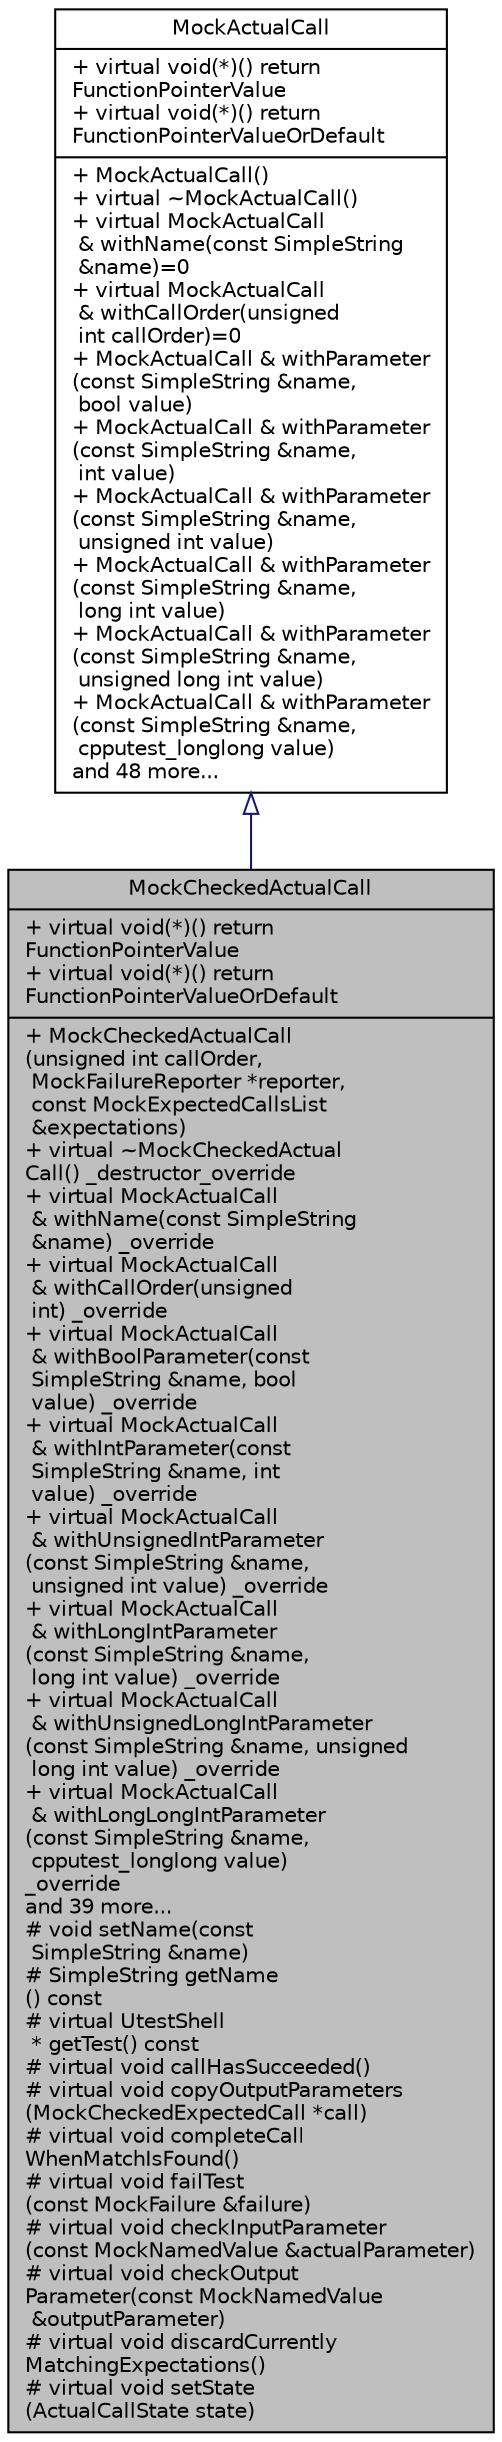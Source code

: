 digraph "MockCheckedActualCall"
{
 // LATEX_PDF_SIZE
  edge [fontname="Helvetica",fontsize="10",labelfontname="Helvetica",labelfontsize="10"];
  node [fontname="Helvetica",fontsize="10",shape=record];
  Node1 [label="{MockCheckedActualCall\n|+ virtual void(*)() return\lFunctionPointerValue\l+ virtual void(*)() return\lFunctionPointerValueOrDefault\l|+  MockCheckedActualCall\l(unsigned int callOrder,\l MockFailureReporter *reporter,\l const MockExpectedCallsList\l &expectations)\l+ virtual ~MockCheckedActual\lCall() _destructor_override\l+ virtual MockActualCall\l & withName(const SimpleString\l &name) _override\l+ virtual MockActualCall\l & withCallOrder(unsigned\l int) _override\l+ virtual MockActualCall\l & withBoolParameter(const\l SimpleString &name, bool\l value) _override\l+ virtual MockActualCall\l & withIntParameter(const\l SimpleString &name, int\l value) _override\l+ virtual MockActualCall\l & withUnsignedIntParameter\l(const SimpleString &name,\l unsigned int value) _override\l+ virtual MockActualCall\l & withLongIntParameter\l(const SimpleString &name,\l long int value) _override\l+ virtual MockActualCall\l & withUnsignedLongIntParameter\l(const SimpleString &name, unsigned\l long int value) _override\l+ virtual MockActualCall\l & withLongLongIntParameter\l(const SimpleString &name,\l cpputest_longlong value) \l_override\land 39 more...\l# void setName(const\l SimpleString &name)\l# SimpleString getName\l() const\l# virtual UtestShell\l * getTest() const\l# virtual void callHasSucceeded()\l# virtual void copyOutputParameters\l(MockCheckedExpectedCall *call)\l# virtual void completeCall\lWhenMatchIsFound()\l# virtual void failTest\l(const MockFailure &failure)\l# virtual void checkInputParameter\l(const MockNamedValue &actualParameter)\l# virtual void checkOutput\lParameter(const MockNamedValue\l &outputParameter)\l# virtual void discardCurrently\lMatchingExpectations()\l# virtual void setState\l(ActualCallState state)\l}",height=0.2,width=0.4,color="black", fillcolor="grey75", style="filled", fontcolor="black",tooltip=" "];
  Node2 -> Node1 [dir="back",color="midnightblue",fontsize="10",style="solid",arrowtail="onormal",fontname="Helvetica"];
  Node2 [label="{MockActualCall\n|+ virtual void(*)() return\lFunctionPointerValue\l+ virtual void(*)() return\lFunctionPointerValueOrDefault\l|+  MockActualCall()\l+ virtual ~MockActualCall()\l+ virtual MockActualCall\l & withName(const SimpleString\l &name)=0\l+ virtual MockActualCall\l & withCallOrder(unsigned\l int callOrder)=0\l+ MockActualCall & withParameter\l(const SimpleString &name,\l bool value)\l+ MockActualCall & withParameter\l(const SimpleString &name,\l int value)\l+ MockActualCall & withParameter\l(const SimpleString &name,\l unsigned int value)\l+ MockActualCall & withParameter\l(const SimpleString &name,\l long int value)\l+ MockActualCall & withParameter\l(const SimpleString &name,\l unsigned long int value)\l+ MockActualCall & withParameter\l(const SimpleString &name,\l cpputest_longlong value)\land 48 more...\l}",height=0.2,width=0.4,color="black", fillcolor="white", style="filled",URL="$class_mock_actual_call.html",tooltip=" "];
}
